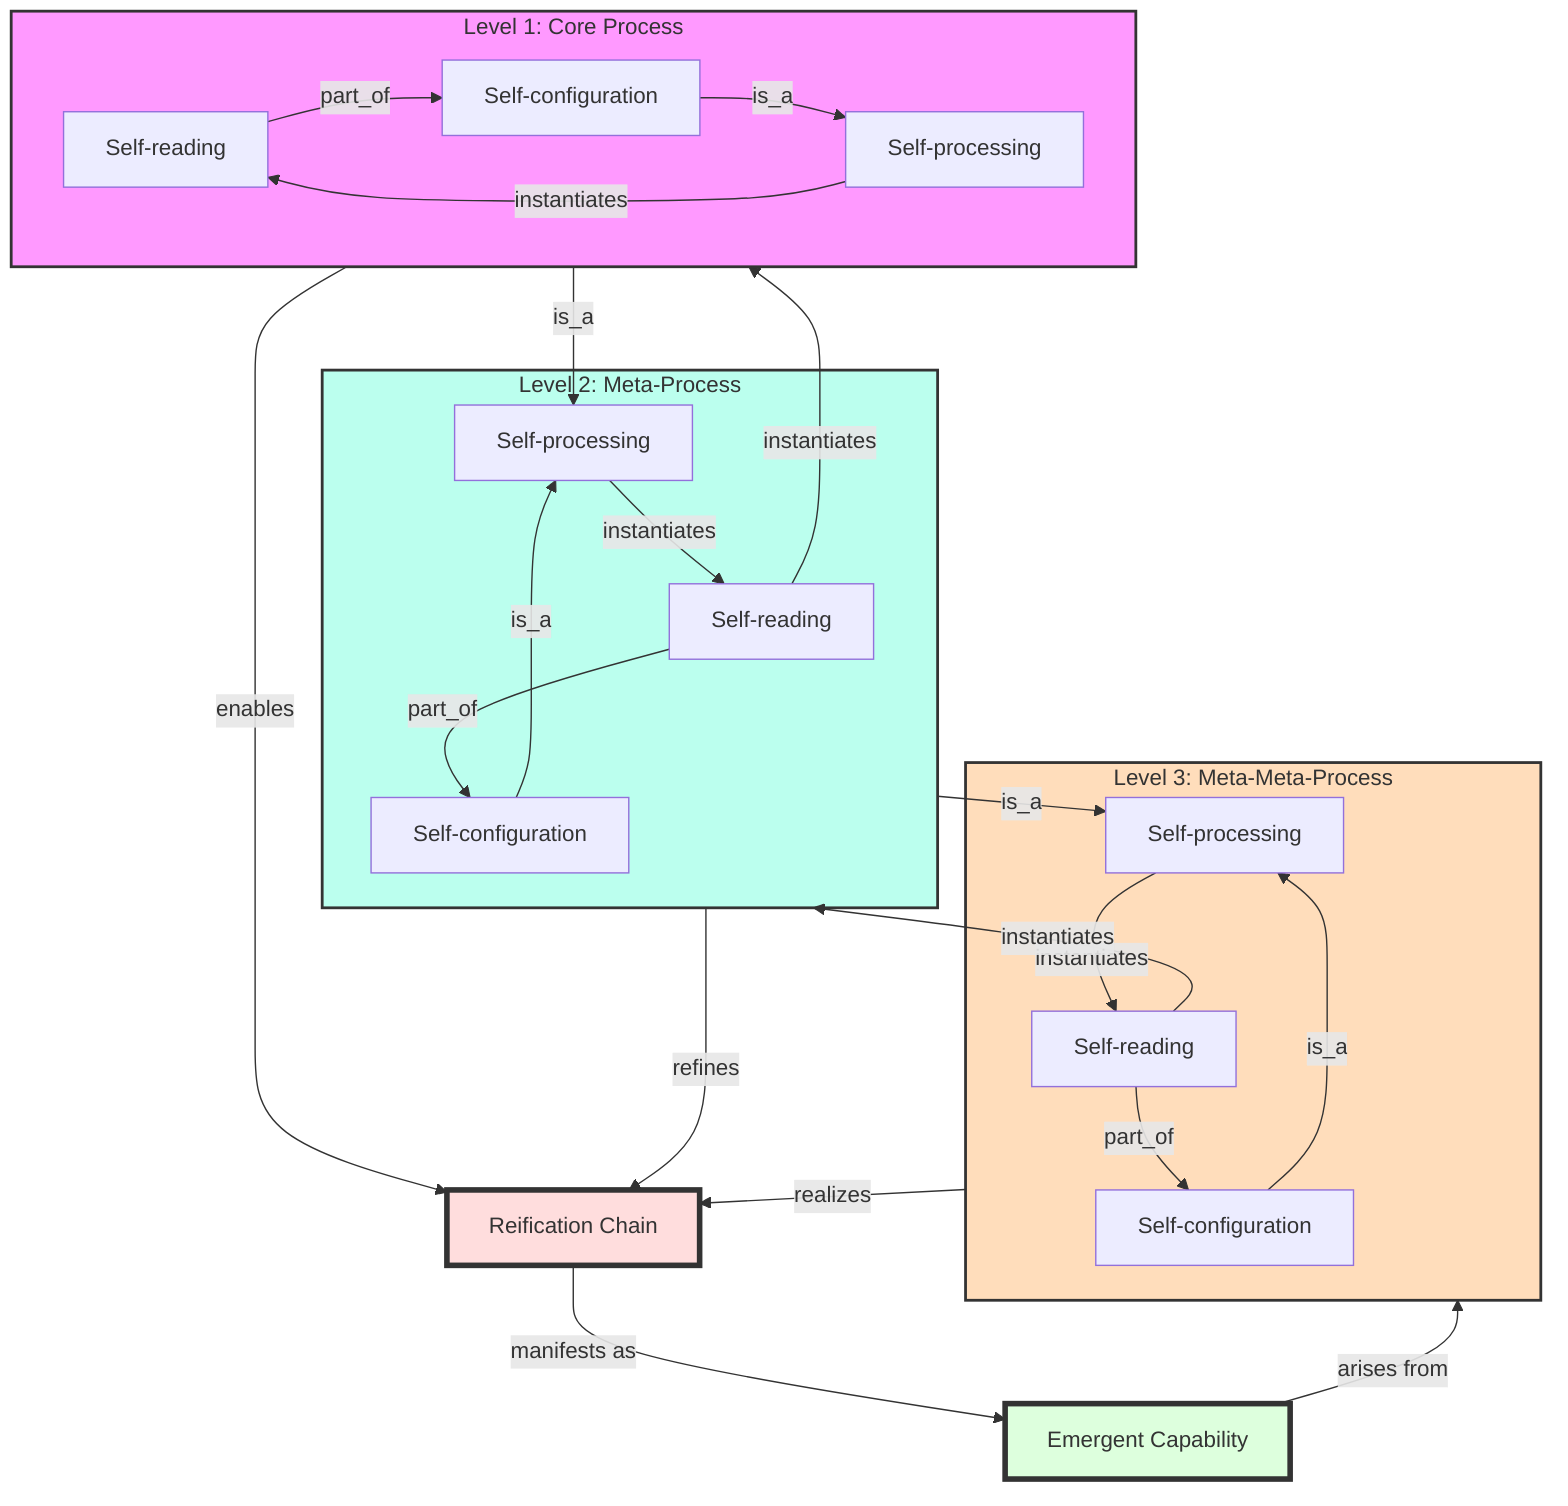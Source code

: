 graph TD
    subgraph L1["Level 1: Core Process"]
        SR1[Self-reading] --part_of--> SC1[Self-configuration]
        SC1 --is_a--> SP1[Self-processing]
        SP1 --instantiates--> SR1
    end

    subgraph L2["Level 2: Meta-Process"]
        SR2[Self-reading] --part_of--> SC2[Self-configuration]
        SC2 --is_a--> SP2[Self-processing]
        SP2 --instantiates--> SR2
    end

    subgraph L3["Level 3: Meta-Meta-Process"]
        SR3[Self-reading] --part_of--> SC3[Self-configuration]
        SC3 --is_a--> SP3[Self-processing]
        SP3 --instantiates--> SR3
    end

    L1 --is_a--> SP2
    L2 --is_a--> SP3
    SR2 --instantiates--> L1
    SR3 --instantiates--> L2

    EC[Emergent Capability] --arises from--> L3
    RC[Reification Chain] --manifests as--> EC

    L1 --enables--> RC
    L2 --refines--> RC
    L3 --realizes--> RC

    style L1 fill:#f9f,stroke:#333,stroke-width:2px
    style L2 fill:#bfe,stroke:#333,stroke-width:2px
    style L3 fill:#fdb,stroke:#333,stroke-width:2px
    style EC fill:#dfd,stroke:#333,stroke-width:4px
    style RC fill:#fdd,stroke:#333,stroke-width:4px